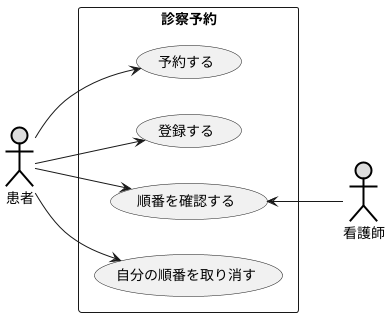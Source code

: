 @startuml 演習6-3-1
left to right direction
actor 患者 #DDDDDD;line:black;line.bold;
actor 看護師 #DDDDDD;line:black;line.bold;
rectangle 診察予約 {
usecase 予約する
usecase 登録する
usecase 順番を確認する
usecase 自分の順番を取り消す
}
患者 --> 予約する
患者 --> 登録する
患者 --> 順番を確認する
患者 --> 自分の順番を取り消す
順番を確認する <-- 看護師
@enduml